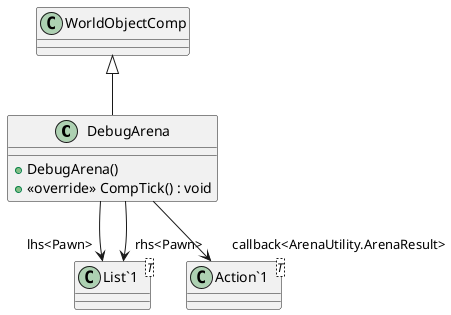 @startuml
class DebugArena {
    + DebugArena()
    + <<override>> CompTick() : void
}
class "List`1"<T> {
}
class "Action`1"<T> {
}
WorldObjectComp <|-- DebugArena
DebugArena --> "lhs<Pawn>" "List`1"
DebugArena --> "rhs<Pawn>" "List`1"
DebugArena --> "callback<ArenaUtility.ArenaResult>" "Action`1"
@enduml
